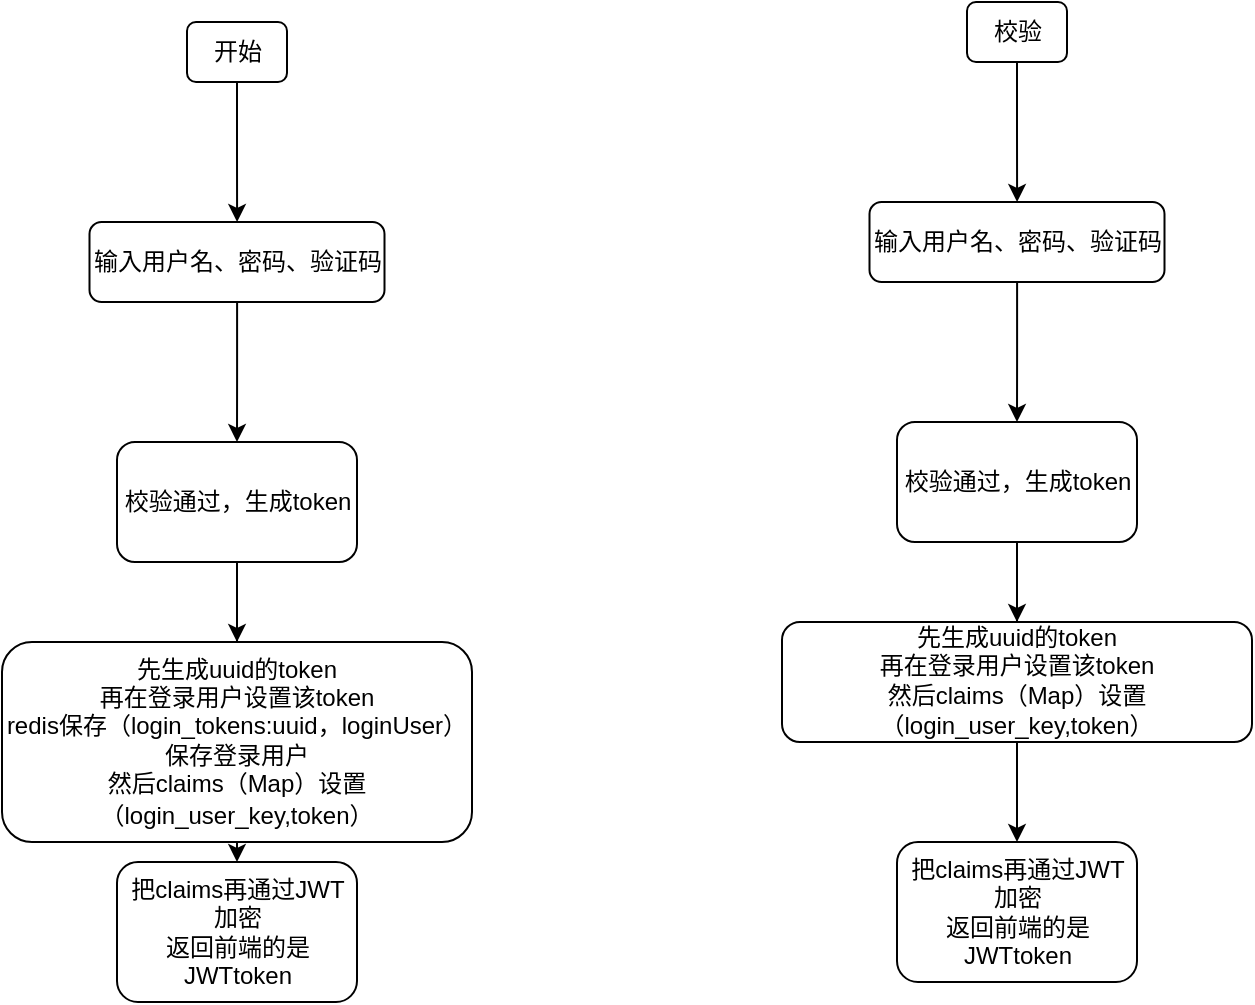 <mxfile version="20.2.1" type="github">
  <diagram id="ZNL0ltOJPifKmFEmUaxB" name="第 1 页">
    <mxGraphModel dx="1038" dy="585" grid="1" gridSize="10" guides="1" tooltips="1" connect="1" arrows="1" fold="1" page="1" pageScale="1" pageWidth="827" pageHeight="1169" math="0" shadow="0">
      <root>
        <mxCell id="0" />
        <mxCell id="1" parent="0" />
        <mxCell id="C3ZgItmLCDIt8Vd-u6fF-3" value="" style="edgeStyle=orthogonalEdgeStyle;rounded=0;orthogonalLoop=1;jettySize=auto;html=1;" edge="1" parent="1" source="C3ZgItmLCDIt8Vd-u6fF-1" target="C3ZgItmLCDIt8Vd-u6fF-2">
          <mxGeometry relative="1" as="geometry" />
        </mxCell>
        <mxCell id="C3ZgItmLCDIt8Vd-u6fF-1" value="开始" style="rounded=1;whiteSpace=wrap;html=1;" vertex="1" parent="1">
          <mxGeometry x="112.5" y="40" width="50" height="30" as="geometry" />
        </mxCell>
        <mxCell id="C3ZgItmLCDIt8Vd-u6fF-5" value="" style="edgeStyle=orthogonalEdgeStyle;rounded=0;orthogonalLoop=1;jettySize=auto;html=1;" edge="1" parent="1" source="C3ZgItmLCDIt8Vd-u6fF-2" target="C3ZgItmLCDIt8Vd-u6fF-4">
          <mxGeometry relative="1" as="geometry" />
        </mxCell>
        <mxCell id="C3ZgItmLCDIt8Vd-u6fF-2" value="输入用户名、密码、验证码" style="whiteSpace=wrap;html=1;rounded=1;" vertex="1" parent="1">
          <mxGeometry x="63.75" y="140" width="147.5" height="40" as="geometry" />
        </mxCell>
        <mxCell id="C3ZgItmLCDIt8Vd-u6fF-7" value="" style="edgeStyle=orthogonalEdgeStyle;rounded=0;orthogonalLoop=1;jettySize=auto;html=1;" edge="1" parent="1" source="C3ZgItmLCDIt8Vd-u6fF-4" target="C3ZgItmLCDIt8Vd-u6fF-6">
          <mxGeometry relative="1" as="geometry" />
        </mxCell>
        <mxCell id="C3ZgItmLCDIt8Vd-u6fF-9" value="" style="edgeStyle=orthogonalEdgeStyle;rounded=0;orthogonalLoop=1;jettySize=auto;html=1;" edge="1" parent="1" source="C3ZgItmLCDIt8Vd-u6fF-4" target="C3ZgItmLCDIt8Vd-u6fF-8">
          <mxGeometry relative="1" as="geometry" />
        </mxCell>
        <mxCell id="C3ZgItmLCDIt8Vd-u6fF-4" value="校验通过，生成token" style="whiteSpace=wrap;html=1;rounded=1;" vertex="1" parent="1">
          <mxGeometry x="77.5" y="250" width="120" height="60" as="geometry" />
        </mxCell>
        <mxCell id="C3ZgItmLCDIt8Vd-u6fF-6" value="把claims再通过JWT加密&lt;br&gt;返回前端的是JWTtoken" style="whiteSpace=wrap;html=1;rounded=1;" vertex="1" parent="1">
          <mxGeometry x="77.5" y="460" width="120" height="70" as="geometry" />
        </mxCell>
        <mxCell id="C3ZgItmLCDIt8Vd-u6fF-8" value="先生成uuid的token&lt;br&gt;再在登录用户设置该token&lt;br&gt;redis保存（login_tokens:uuid，loginUser）保存登录用户&lt;br&gt;然后claims（Map）设置（login_user_key,token）&lt;font face=&quot;JetBrains Mono, monospace&quot; color=&quot;#a9b7c6&quot;&gt;&lt;span style=&quot;font-size: 13.067px; background-color: rgb(43, 43, 43);&quot;&gt;&lt;br&gt;&lt;/span&gt;&lt;/font&gt;" style="whiteSpace=wrap;html=1;rounded=1;" vertex="1" parent="1">
          <mxGeometry x="20" y="350" width="235" height="100" as="geometry" />
        </mxCell>
        <mxCell id="C3ZgItmLCDIt8Vd-u6fF-11" value="" style="edgeStyle=orthogonalEdgeStyle;rounded=0;orthogonalLoop=1;jettySize=auto;html=1;" edge="1" parent="1" source="C3ZgItmLCDIt8Vd-u6fF-12" target="C3ZgItmLCDIt8Vd-u6fF-14">
          <mxGeometry relative="1" as="geometry" />
        </mxCell>
        <mxCell id="C3ZgItmLCDIt8Vd-u6fF-12" value="校验" style="rounded=1;whiteSpace=wrap;html=1;" vertex="1" parent="1">
          <mxGeometry x="502.5" y="30" width="50" height="30" as="geometry" />
        </mxCell>
        <mxCell id="C3ZgItmLCDIt8Vd-u6fF-13" value="" style="edgeStyle=orthogonalEdgeStyle;rounded=0;orthogonalLoop=1;jettySize=auto;html=1;" edge="1" parent="1" source="C3ZgItmLCDIt8Vd-u6fF-14" target="C3ZgItmLCDIt8Vd-u6fF-17">
          <mxGeometry relative="1" as="geometry" />
        </mxCell>
        <mxCell id="C3ZgItmLCDIt8Vd-u6fF-14" value="输入用户名、密码、验证码" style="whiteSpace=wrap;html=1;rounded=1;" vertex="1" parent="1">
          <mxGeometry x="453.75" y="130" width="147.5" height="40" as="geometry" />
        </mxCell>
        <mxCell id="C3ZgItmLCDIt8Vd-u6fF-15" value="" style="edgeStyle=orthogonalEdgeStyle;rounded=0;orthogonalLoop=1;jettySize=auto;html=1;" edge="1" parent="1" source="C3ZgItmLCDIt8Vd-u6fF-17" target="C3ZgItmLCDIt8Vd-u6fF-18">
          <mxGeometry relative="1" as="geometry" />
        </mxCell>
        <mxCell id="C3ZgItmLCDIt8Vd-u6fF-16" value="" style="edgeStyle=orthogonalEdgeStyle;rounded=0;orthogonalLoop=1;jettySize=auto;html=1;" edge="1" parent="1" source="C3ZgItmLCDIt8Vd-u6fF-17" target="C3ZgItmLCDIt8Vd-u6fF-19">
          <mxGeometry relative="1" as="geometry" />
        </mxCell>
        <mxCell id="C3ZgItmLCDIt8Vd-u6fF-17" value="校验通过，生成token" style="whiteSpace=wrap;html=1;rounded=1;" vertex="1" parent="1">
          <mxGeometry x="467.5" y="240" width="120" height="60" as="geometry" />
        </mxCell>
        <mxCell id="C3ZgItmLCDIt8Vd-u6fF-18" value="把claims再通过JWT加密&lt;br&gt;返回前端的是JWTtoken" style="whiteSpace=wrap;html=1;rounded=1;" vertex="1" parent="1">
          <mxGeometry x="467.5" y="450" width="120" height="70" as="geometry" />
        </mxCell>
        <mxCell id="C3ZgItmLCDIt8Vd-u6fF-19" value="先生成uuid的token&lt;br&gt;再在登录用户设置该token&lt;br&gt;然后claims（Map）设置（login_user_key,token）&lt;font face=&quot;JetBrains Mono, monospace&quot; color=&quot;#a9b7c6&quot;&gt;&lt;span style=&quot;font-size: 13.067px; background-color: rgb(43, 43, 43);&quot;&gt;&lt;br&gt;&lt;/span&gt;&lt;/font&gt;" style="whiteSpace=wrap;html=1;rounded=1;" vertex="1" parent="1">
          <mxGeometry x="410" y="340" width="235" height="60" as="geometry" />
        </mxCell>
      </root>
    </mxGraphModel>
  </diagram>
</mxfile>
